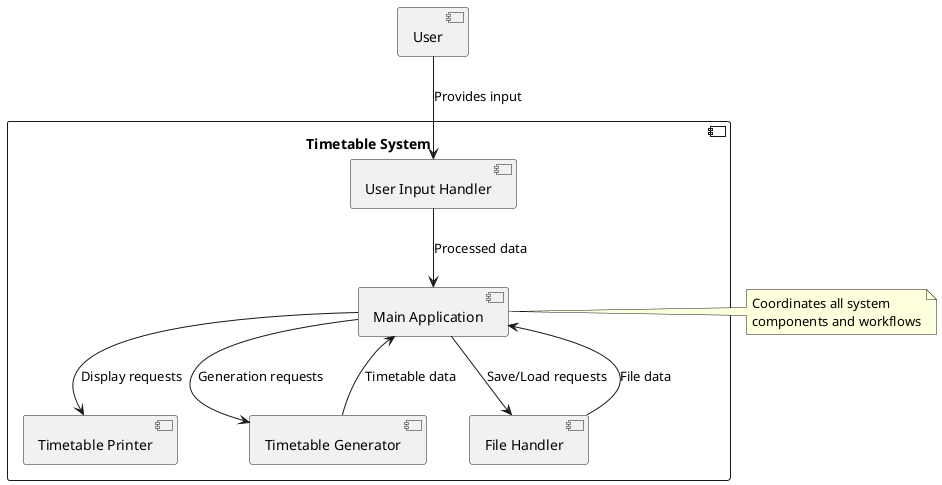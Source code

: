 @startuml
component "Timetable System" as ts {
    component "Main Application" as main
    component "User Input Handler" as input
    component "Timetable Generator" as generator
    component "Timetable Printer" as printer
    component "File Handler" as file
}

[User] --> input : Provides input
input --> main : Processed data
main --> generator : Generation requests
generator --> main : Timetable data
main --> printer : Display requests
main --> file : Save/Load requests
file --> main : File data

note right of main
    Coordinates all system
    components and workflows
end note
@enduml